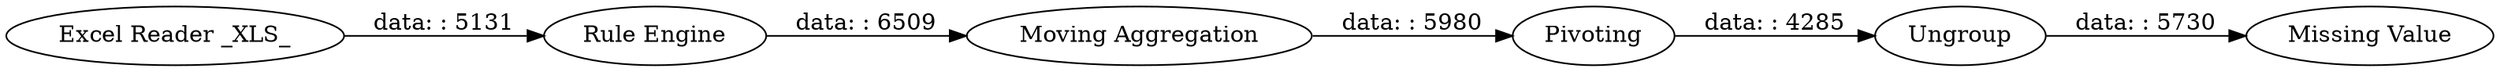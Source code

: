 digraph {
	"-9139704695399022993_11" [label=Pivoting]
	"-9139704695399022993_13" [label=Ungroup]
	"-9139704695399022993_1" [label="Excel Reader _XLS_"]
	"-9139704695399022993_16" [label="Rule Engine"]
	"-9139704695399022993_15" [label="Moving Aggregation"]
	"-9139704695399022993_14" [label="Missing Value"]
	"-9139704695399022993_1" -> "-9139704695399022993_16" [label="data: : 5131"]
	"-9139704695399022993_16" -> "-9139704695399022993_15" [label="data: : 6509"]
	"-9139704695399022993_11" -> "-9139704695399022993_13" [label="data: : 4285"]
	"-9139704695399022993_13" -> "-9139704695399022993_14" [label="data: : 5730"]
	"-9139704695399022993_15" -> "-9139704695399022993_11" [label="data: : 5980"]
	rankdir=LR
}
